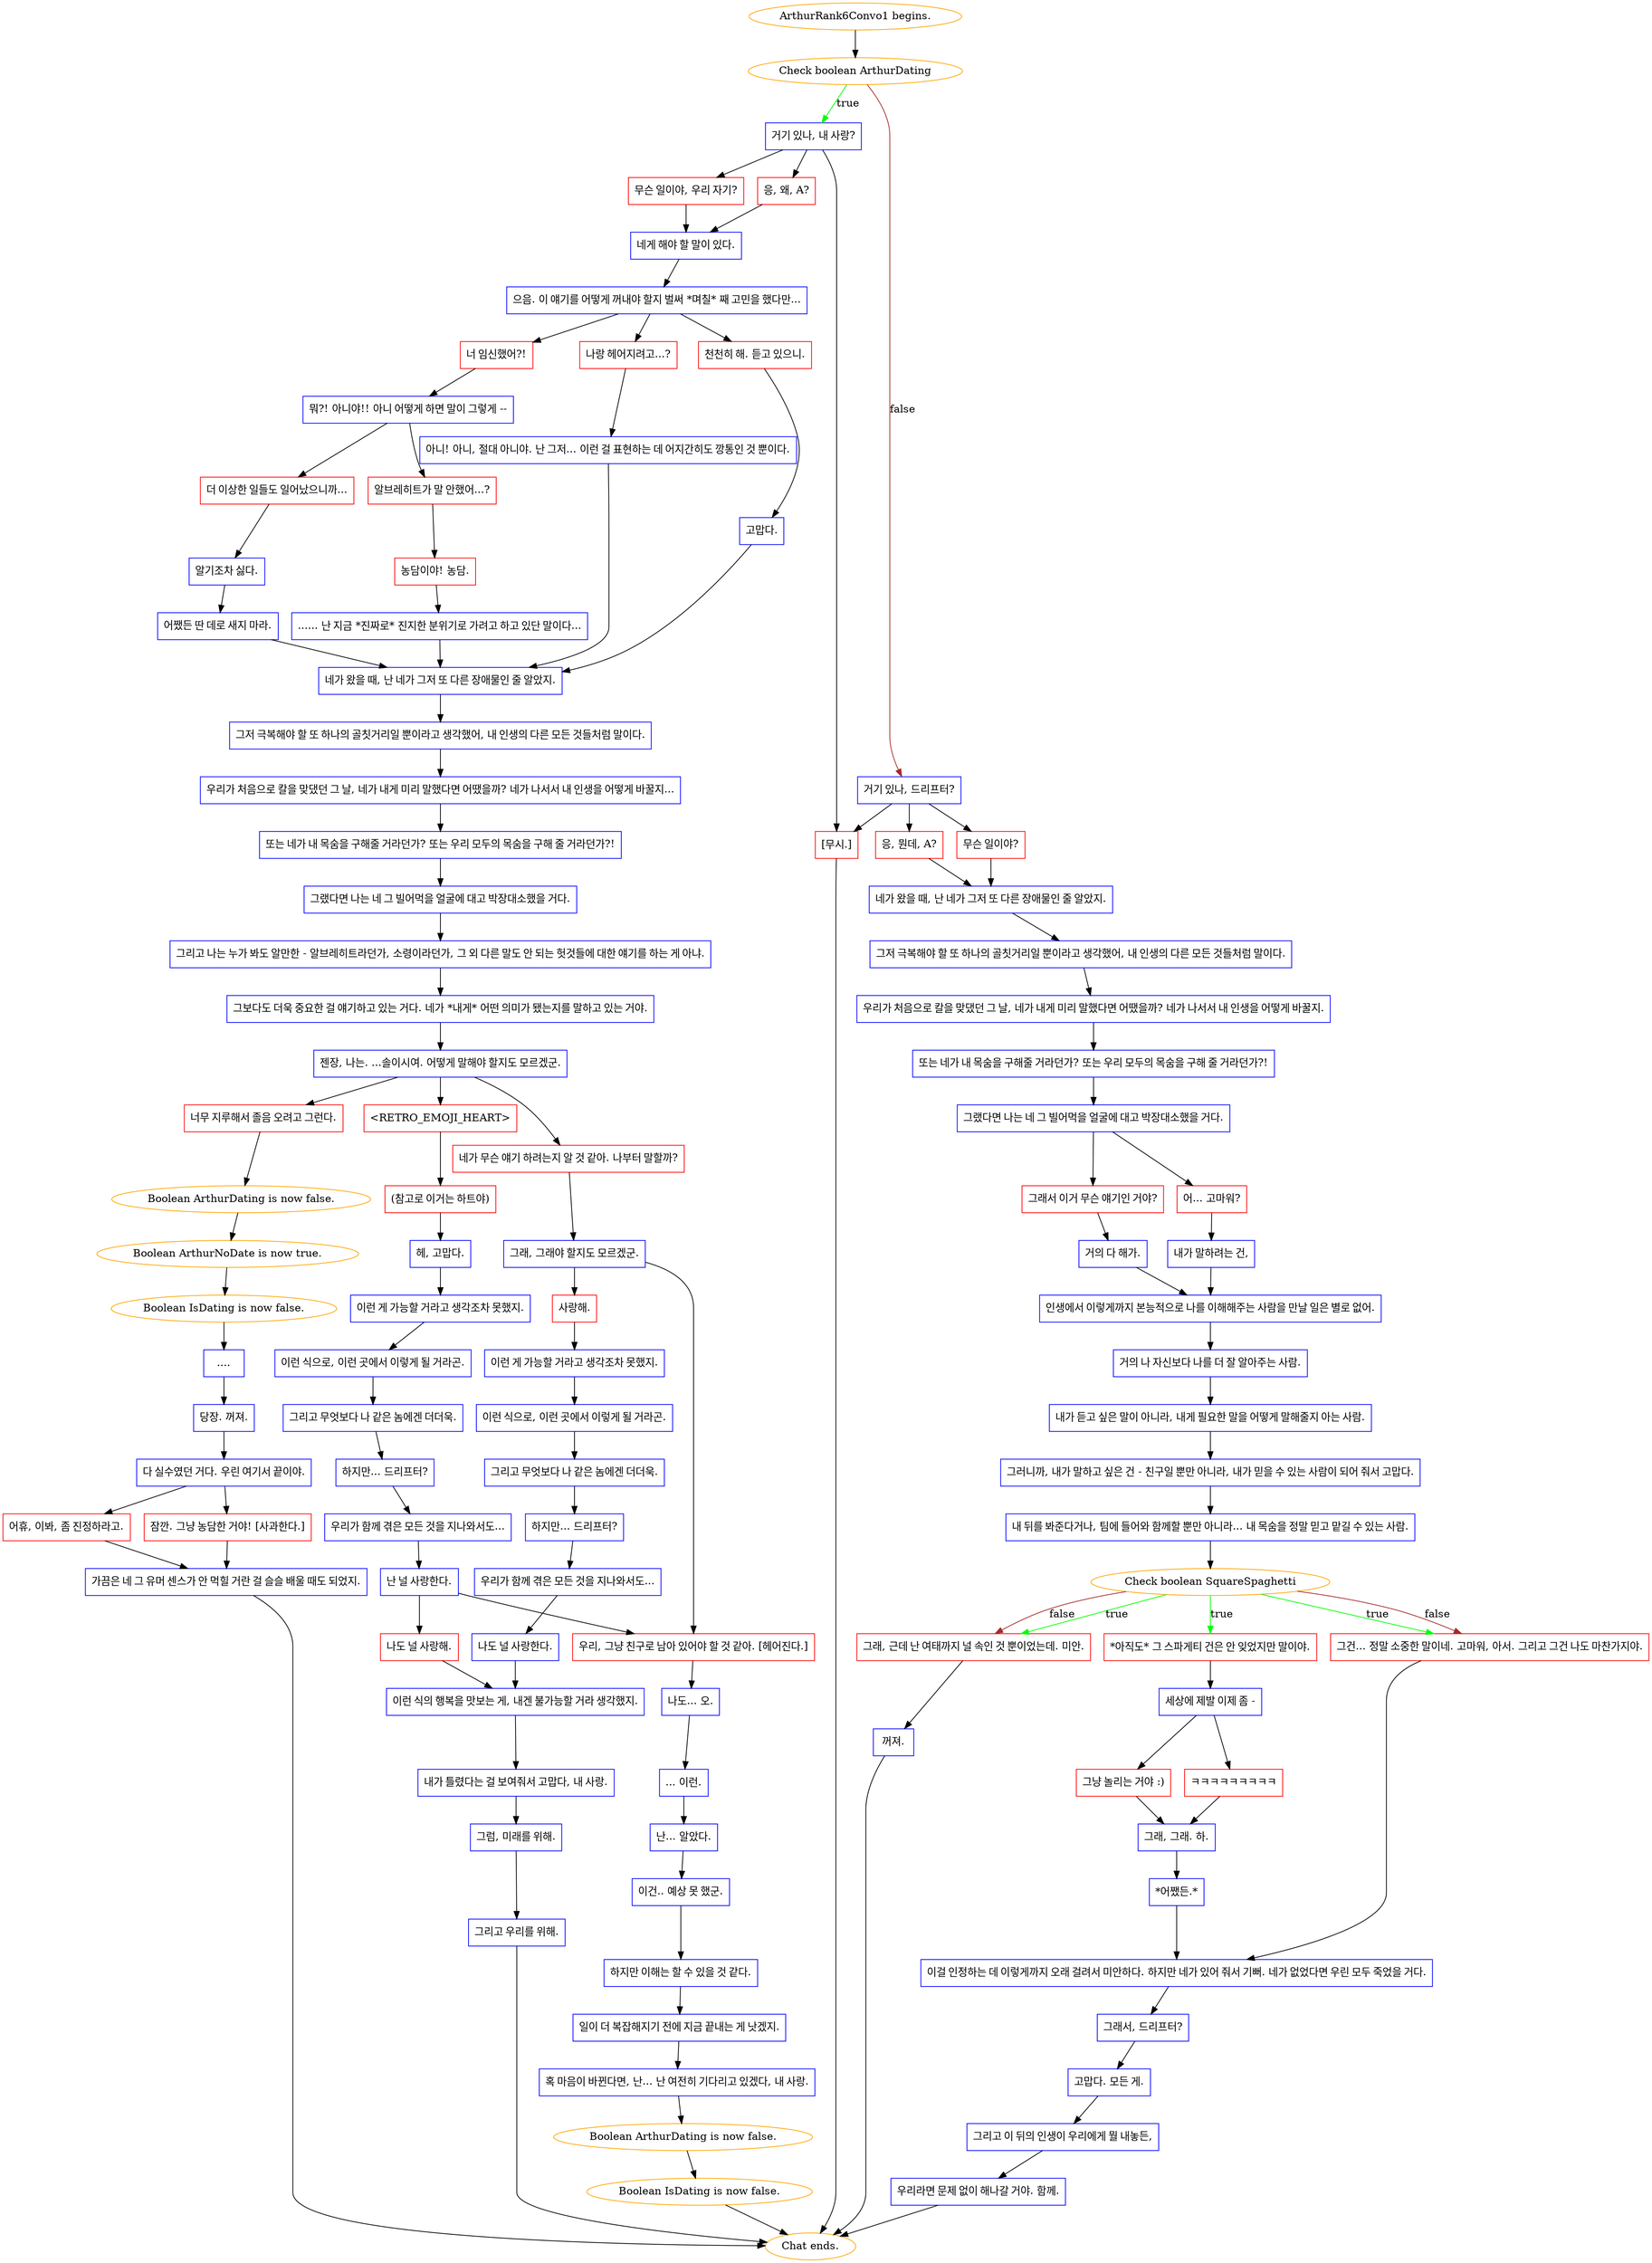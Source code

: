 digraph {
	"ArthurRank6Convo1 begins." [color=orange];
		"ArthurRank6Convo1 begins." -> j2890798283;
	j2890798283 [label="Check boolean ArthurDating",color=orange];
		j2890798283 -> j2732695950 [label=true,color=green];
		j2890798283 -> j1919449206 [label=false,color=brown];
	j2732695950 [label="거기 있나, 내 사랑?",shape=box,color=blue];
		j2732695950 -> j2262672323;
		j2732695950 -> j728192635;
		j2732695950 -> j1627006883;
	j1919449206 [label="거기 있나, 드리프터?",shape=box,color=blue];
		j1919449206 -> j3654244322;
		j1919449206 -> j2204922473;
		j1919449206 -> j1627006883;
	j2262672323 [label="응, 왜, A?",shape=box,color=red];
		j2262672323 -> j2445570181;
	j728192635 [label="무슨 일이야, 우리 자기?",shape=box,color=red];
		j728192635 -> j2445570181;
	j1627006883 [label="[무시.]",shape=box,color=red];
		j1627006883 -> "Chat ends.";
	j3654244322 [label="무슨 일이야?",shape=box,color=red];
		j3654244322 -> j4028352283;
	j2204922473 [label="응, 뭔데, A?",shape=box,color=red];
		j2204922473 -> j4028352283;
	j2445570181 [label="네게 해야 할 말이 있다.",shape=box,color=blue];
		j2445570181 -> j1837357474;
	"Chat ends." [color=orange];
	j4028352283 [label="네가 왔을 때, 난 네가 그저 또 다른 장애물인 줄 알았지.",shape=box,color=blue];
		j4028352283 -> j1675368778;
	j1837357474 [label="으음. 이 얘기를 어떻게 꺼내야 할지 벌써 *며칠* 째 고민을 했다만...",shape=box,color=blue];
		j1837357474 -> j2926685082;
		j1837357474 -> j500596511;
		j1837357474 -> j3971779136;
	j1675368778 [label="그저 극복해야 할 또 하나의 골칫거리일 뿐이라고 생각했어, 내 인생의 다른 모든 것들처럼 말이다.",shape=box,color=blue];
		j1675368778 -> j605782863;
	j2926685082 [label="너 임신했어?!",shape=box,color=red];
		j2926685082 -> j241518805;
	j500596511 [label="나랑 헤어지려고...?",shape=box,color=red];
		j500596511 -> j415359447;
	j3971779136 [label="천천히 해. 듣고 있으니.",shape=box,color=red];
		j3971779136 -> j2234759608;
	j605782863 [label="우리가 처음으로 칼을 맞댔던 그 날, 네가 내게 미리 말했다면 어땠을까? 네가 나서서 내 인생을 어떻게 바꿀지.",shape=box,color=blue];
		j605782863 -> j1959509592;
	j241518805 [label="뭐?! 아니야!! 아니 어떻게 하면 말이 그렇게 --",shape=box,color=blue];
		j241518805 -> j377511136;
		j241518805 -> j3258989577;
	j415359447 [label="아니! 아니, 절대 아니야. 난 그저... 이런 걸 표현하는 데 어지간히도 깡통인 것 뿐이다.",shape=box,color=blue];
		j415359447 -> j1902108673;
	j2234759608 [label="고맙다.",shape=box,color=blue];
		j2234759608 -> j1902108673;
	j1959509592 [label="또는 네가 내 목숨을 구해줄 거라던가? 또는 우리 모두의 목숨을 구해 줄 거라던가?!",shape=box,color=blue];
		j1959509592 -> j3394320882;
	j377511136 [label="더 이상한 일들도 일어났으니까...",shape=box,color=red];
		j377511136 -> j2983464624;
	j3258989577 [label="알브레히트가 말 안했어...?",shape=box,color=red];
		j3258989577 -> j1861939437;
	j1902108673 [label="네가 왔을 때, 난 네가 그저 또 다른 장애물인 줄 알았지.",shape=box,color=blue];
		j1902108673 -> j2662866394;
	j3394320882 [label="그랬다면 나는 네 그 빌어먹을 얼굴에 대고 박장대소했을 거다.",shape=box,color=blue];
		j3394320882 -> j2124836845;
		j3394320882 -> j356022391;
	j2983464624 [label="알기조차 싫다.",shape=box,color=blue];
		j2983464624 -> j3996050775;
	j1861939437 [label="농담이야! 농담.",shape=box,color=red];
		j1861939437 -> j2498968727;
	j2662866394 [label="그저 극복해야 할 또 하나의 골칫거리일 뿐이라고 생각했어, 내 인생의 다른 모든 것들처럼 말이다.",shape=box,color=blue];
		j2662866394 -> j41679539;
	j2124836845 [label="어... 고마워?",shape=box,color=red];
		j2124836845 -> j3453795357;
	j356022391 [label="그래서 이거 무슨 얘기인 거야?",shape=box,color=red];
		j356022391 -> j2339286960;
	j3996050775 [label="어쨌든 딴 데로 새지 마라.",shape=box,color=blue];
		j3996050775 -> j1902108673;
	j2498968727 [label="...... 난 지금 *진짜로* 진지한 분위기로 가려고 하고 있단 말이다...",shape=box,color=blue];
		j2498968727 -> j1902108673;
	j41679539 [label="우리가 처음으로 칼을 맞댔던 그 날, 네가 내게 미리 말했다면 어땠을까? 네가 나서서 내 인생을 어떻게 바꿀지...",shape=box,color=blue];
		j41679539 -> j163100441;
	j3453795357 [label="내가 말하려는 건,",shape=box,color=blue];
		j3453795357 -> j4164292937;
	j2339286960 [label="거의 다 해가.",shape=box,color=blue];
		j2339286960 -> j4164292937;
	j163100441 [label="또는 네가 내 목숨을 구해줄 거라던가? 또는 우리 모두의 목숨을 구해 줄 거라던가?!",shape=box,color=blue];
		j163100441 -> j1776742988;
	j4164292937 [label="인생에서 이렇게까지 본능적으로 나를 이해해주는 사람을 만날 일은 별로 없어.",shape=box,color=blue];
		j4164292937 -> j779049774;
	j1776742988 [label="그랬다면 나는 네 그 빌어먹을 얼굴에 대고 박장대소했을 거다.",shape=box,color=blue];
		j1776742988 -> j3924591252;
	j779049774 [label="거의 나 자신보다 나를 더 잘 알아주는 사람.",shape=box,color=blue];
		j779049774 -> j3566658171;
	j3924591252 [label="그리고 나는 누가 봐도 알만한 - 알브레히트라던가, 소령이라던가, 그 외 다른 말도 안 되는 헛것들에 대한 얘기를 하는 게 아냐.",shape=box,color=blue];
		j3924591252 -> j1503394628;
	j3566658171 [label="내가 듣고 싶은 말이 아니라, 내게 필요한 말을 어떻게 말해줄지 아는 사람.",shape=box,color=blue];
		j3566658171 -> j1694515204;
	j1503394628 [label="그보다도 더욱 중요한 걸 얘기하고 있는 거다. 네가 *내게* 어떤 의미가 됐는지를 말하고 있는 거야.",shape=box,color=blue];
		j1503394628 -> j752460394;
	j1694515204 [label="그러니까, 내가 말하고 싶은 건 - 친구일 뿐만 아니라, 내가 믿을 수 있는 사람이 되어 줘서 고맙다.",shape=box,color=blue];
		j1694515204 -> j3839630774;
	j752460394 [label="젠장, 나는. ...솔이시여. 어떻게 말해야 할지도 모르겠군.",shape=box,color=blue];
		j752460394 -> j3850424846;
		j752460394 -> j800375699;
		j752460394 -> j1080073181;
	j3839630774 [label="내 뒤를 봐준다거나, 팀에 들어와 함께할 뿐만 아니라... 내 목숨을 정말 믿고 맡길 수 있는 사람.",shape=box,color=blue];
		j3839630774 -> j1734946897;
	j3850424846 [label="네가 무슨 얘기 하려는지 알 것 같아. 나부터 말할까?",shape=box,color=red];
		j3850424846 -> j2933202503;
	j800375699 [label="<RETRO_EMOJI_HEART>",shape=box,color=red];
		j800375699 -> j882271628;
	j1080073181 [label="너무 지루해서 졸음 오려고 그런다.",shape=box,color=red];
		j1080073181 -> j3148976054;
	j1734946897 [label="Check boolean SquareSpaghetti",color=orange];
		j1734946897 -> j82546193 [label=true,color=green];
		j1734946897 -> j3751805539 [label=true,color=green];
		j1734946897 -> j1049435500 [label=true,color=green];
		j1734946897 -> j3751805539 [label=false,color=brown];
		j1734946897 -> j1049435500 [label=false,color=brown];
	j2933202503 [label="그래, 그래야 할지도 모르겠군.",shape=box,color=blue];
		j2933202503 -> j3866203395;
		j2933202503 -> j1742345319;
	j882271628 [label="(참고로 이거는 하트야)",shape=box,color=red];
		j882271628 -> j3136273098;
	j3148976054 [label="Boolean ArthurDating is now false.",color=orange];
		j3148976054 -> j2198432803;
	j82546193 [label="*아직도* 그 스파게티 건은 안 잊었지만 말이야.",shape=box,color=red];
		j82546193 -> j4113901692;
	j3751805539 [label="그건... 정말 소중한 말이네. 고마워, 아서. 그리고 그건 나도 마찬가지야.",shape=box,color=red];
		j3751805539 -> j2163647738;
	j1049435500 [label="그래, 근데 난 여태까지 널 속인 것 뿐이었는데. 미안.",shape=box,color=red];
		j1049435500 -> j2452108510;
	j3866203395 [label="사랑해.",shape=box,color=red];
		j3866203395 -> j2601969211;
	j1742345319 [label="우리, 그냥 친구로 남아 있어야 할 것 같아. [헤어진다.]",shape=box,color=red];
		j1742345319 -> j417277679;
	j3136273098 [label="헤, 고맙다.",shape=box,color=blue];
		j3136273098 -> j3954211340;
	j2198432803 [label="Boolean ArthurNoDate is now true.",color=orange];
		j2198432803 -> j4017307307;
	j4113901692 [label="세상에 제발 이제 좀 -",shape=box,color=blue];
		j4113901692 -> j787909244;
		j4113901692 -> j216913169;
	j2163647738 [label="이걸 인정하는 데 이렇게까지 오래 걸려서 미안하다. 하지만 네가 있어 줘서 기뻐. 네가 없었다면 우린 모두 죽었을 거다.",shape=box,color=blue];
		j2163647738 -> j4208691381;
	j2452108510 [label="꺼져.",shape=box,color=blue];
		j2452108510 -> "Chat ends.";
	j2601969211 [label="이런 게 가능할 거라고 생각조차 못했지.",shape=box,color=blue];
		j2601969211 -> j426183802;
	j417277679 [label="나도... 오.",shape=box,color=blue];
		j417277679 -> j2061939100;
	j3954211340 [label="이런 게 가능할 거라고 생각조차 못했지.",shape=box,color=blue];
		j3954211340 -> j1735938289;
	j4017307307 [label="Boolean IsDating is now false.",color=orange];
		j4017307307 -> j2097849872;
	j787909244 [label="ㅋㅋㅋㅋㅋㅋㅋㅋㅋ",shape=box,color=red];
		j787909244 -> j3177076921;
	j216913169 [label="그냥 놀리는 거야 :)",shape=box,color=red];
		j216913169 -> j3177076921;
	j4208691381 [label="그래서, 드리프터?",shape=box,color=blue];
		j4208691381 -> j3552660753;
	j426183802 [label="이런 식으로, 이런 곳에서 이렇게 될 거라곤.",shape=box,color=blue];
		j426183802 -> j2675774992;
	j2061939100 [label="... 이런.",shape=box,color=blue];
		j2061939100 -> j996292461;
	j1735938289 [label="이런 식으로, 이런 곳에서 이렇게 될 거라곤.",shape=box,color=blue];
		j1735938289 -> j3577597905;
	j2097849872 [label="....",shape=box,color=blue];
		j2097849872 -> j1432321903;
	j3177076921 [label="그래, 그래. 하.",shape=box,color=blue];
		j3177076921 -> j2409352472;
	j3552660753 [label="고맙다. 모든 게.",shape=box,color=blue];
		j3552660753 -> j4192478237;
	j2675774992 [label="그리고 무엇보다 나 같은 놈에겐 더더욱.",shape=box,color=blue];
		j2675774992 -> j3815199584;
	j996292461 [label="난... 알았다.",shape=box,color=blue];
		j996292461 -> j758627449;
	j3577597905 [label="그리고 무엇보다 나 같은 놈에겐 더더욱.",shape=box,color=blue];
		j3577597905 -> j3310381330;
	j1432321903 [label="당장. 꺼져.",shape=box,color=blue];
		j1432321903 -> j215859250;
	j2409352472 [label="*어쨌든.*",shape=box,color=blue];
		j2409352472 -> j2163647738;
	j4192478237 [label="그리고 이 뒤의 인생이 우리에게 뭘 내놓든,",shape=box,color=blue];
		j4192478237 -> j1611524064;
	j3815199584 [label="하지만... 드리프터?",shape=box,color=blue];
		j3815199584 -> j2061489685;
	j758627449 [label="이건.. 예상 못 했군.",shape=box,color=blue];
		j758627449 -> j4210865706;
	j3310381330 [label="하지만... 드리프터?",shape=box,color=blue];
		j3310381330 -> j1659213665;
	j215859250 [label="다 실수였던 거다. 우린 여기서 끝이야.",shape=box,color=blue];
		j215859250 -> j609552926;
		j215859250 -> j2202705273;
	j1611524064 [label="우리라면 문제 없이 해나갈 거야. 함께.",shape=box,color=blue];
		j1611524064 -> "Chat ends.";
	j2061489685 [label="우리가 함께 겪은 모든 것을 지나와서도...",shape=box,color=blue];
		j2061489685 -> j2789750759;
	j4210865706 [label="하지만 이해는 할 수 있을 것 같다.",shape=box,color=blue];
		j4210865706 -> j625690642;
	j1659213665 [label="우리가 함께 겪은 모든 것을 지나와서도...",shape=box,color=blue];
		j1659213665 -> j3222112658;
	j609552926 [label="잠깐. 그냥 농담한 거야! [사과한다.]",shape=box,color=red];
		j609552926 -> j1006176172;
	j2202705273 [label="어휴, 이봐, 좀 진정하라고.",shape=box,color=red];
		j2202705273 -> j1006176172;
	j2789750759 [label="나도 널 사랑한다.",shape=box,color=blue];
		j2789750759 -> j353491305;
	j625690642 [label="일이 더 복잡해지기 전에 지금 끝내는 게 낫겠지.",shape=box,color=blue];
		j625690642 -> j2318785642;
	j3222112658 [label="난 널 사랑한다.",shape=box,color=blue];
		j3222112658 -> j662906208;
		j3222112658 -> j1742345319;
	j1006176172 [label="가끔은 네 그 유머 센스가 안 먹힐 거란 걸 슬슬 배울 때도 되었지.",shape=box,color=blue];
		j1006176172 -> "Chat ends.";
	j353491305 [label="이런 식의 행복을 맛보는 게, 내겐 불가능할 거라 생각했지.",shape=box,color=blue];
		j353491305 -> j2880846666;
	j2318785642 [label="혹 마음이 바뀐다면, 난... 난 여전히 기다리고 있겠다, 내 사랑.",shape=box,color=blue];
		j2318785642 -> j3905091669;
	j662906208 [label="나도 널 사랑해.",shape=box,color=red];
		j662906208 -> j353491305;
	j2880846666 [label="내가 틀렸다는 걸 보여줘서 고맙다, 내 사랑.",shape=box,color=blue];
		j2880846666 -> j140502230;
	j3905091669 [label="Boolean ArthurDating is now false.",color=orange];
		j3905091669 -> j1242024027;
	j140502230 [label="그럼, 미래를 위해.",shape=box,color=blue];
		j140502230 -> j1297812435;
	j1242024027 [label="Boolean IsDating is now false.",color=orange];
		j1242024027 -> "Chat ends.";
	j1297812435 [label="그리고 우리를 위해.",shape=box,color=blue];
		j1297812435 -> "Chat ends.";
}